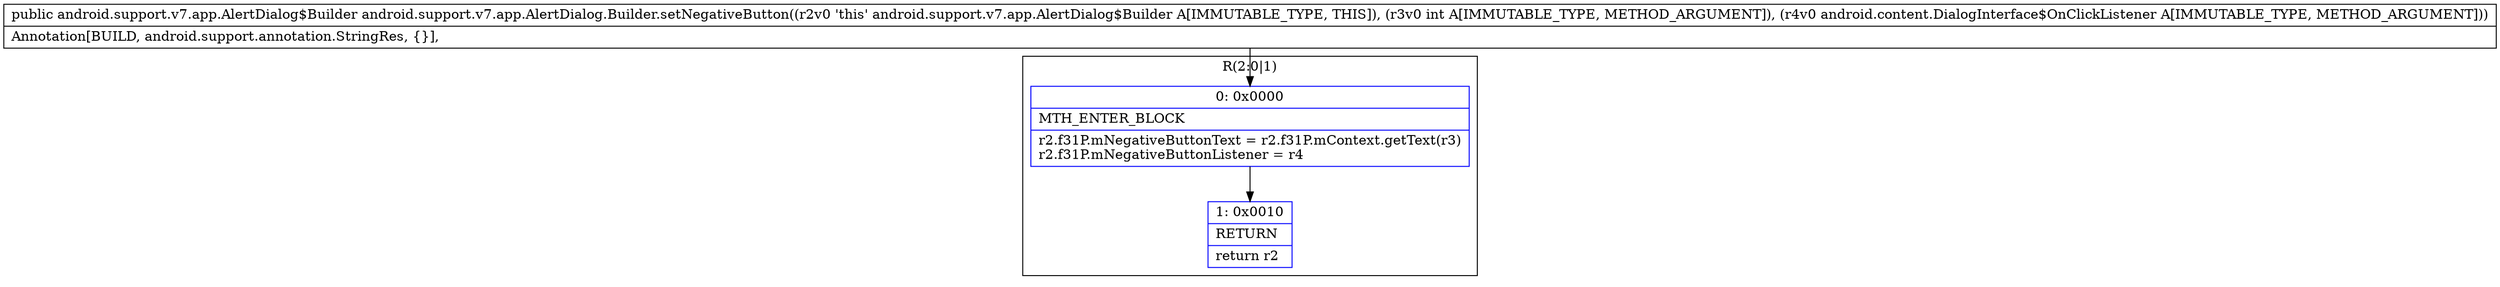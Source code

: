 digraph "CFG forandroid.support.v7.app.AlertDialog.Builder.setNegativeButton(ILandroid\/content\/DialogInterface$OnClickListener;)Landroid\/support\/v7\/app\/AlertDialog$Builder;" {
subgraph cluster_Region_1398546042 {
label = "R(2:0|1)";
node [shape=record,color=blue];
Node_0 [shape=record,label="{0\:\ 0x0000|MTH_ENTER_BLOCK\l|r2.f31P.mNegativeButtonText = r2.f31P.mContext.getText(r3)\lr2.f31P.mNegativeButtonListener = r4\l}"];
Node_1 [shape=record,label="{1\:\ 0x0010|RETURN\l|return r2\l}"];
}
MethodNode[shape=record,label="{public android.support.v7.app.AlertDialog$Builder android.support.v7.app.AlertDialog.Builder.setNegativeButton((r2v0 'this' android.support.v7.app.AlertDialog$Builder A[IMMUTABLE_TYPE, THIS]), (r3v0 int A[IMMUTABLE_TYPE, METHOD_ARGUMENT]), (r4v0 android.content.DialogInterface$OnClickListener A[IMMUTABLE_TYPE, METHOD_ARGUMENT]))  | Annotation[BUILD, android.support.annotation.StringRes, \{\}], \l}"];
MethodNode -> Node_0;
Node_0 -> Node_1;
}

